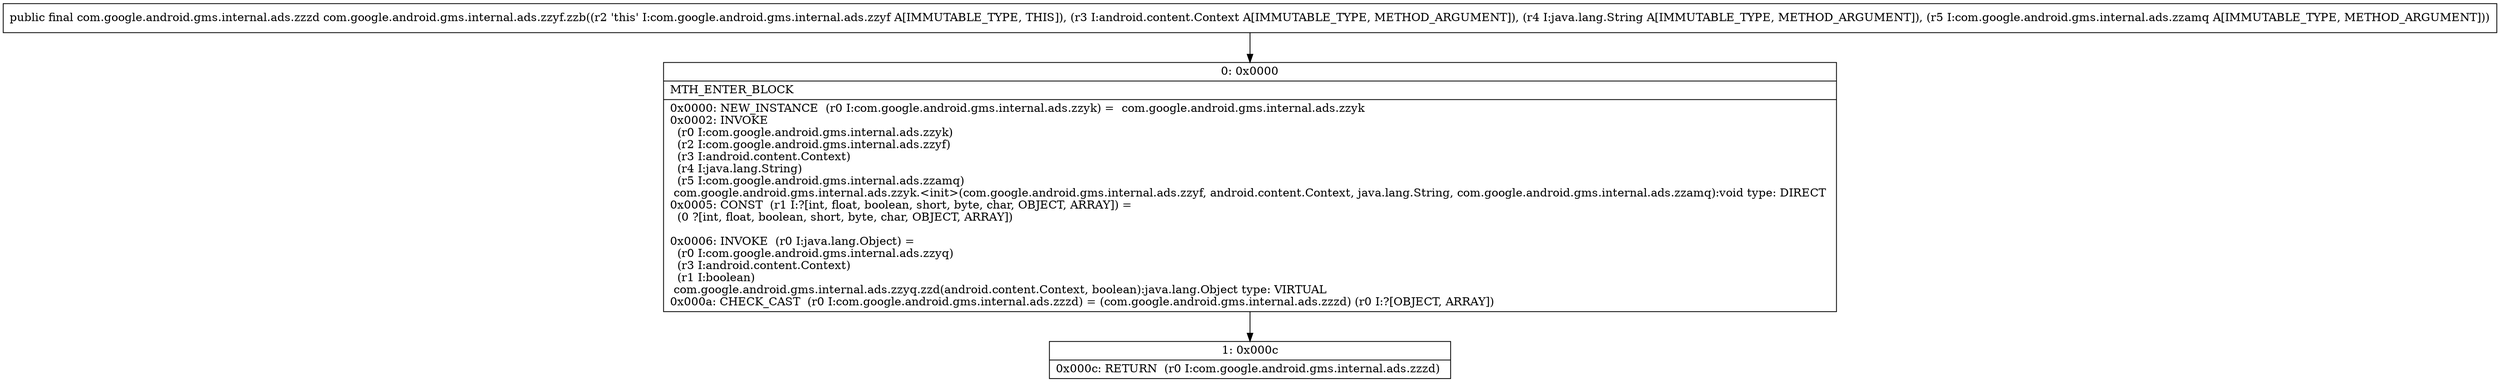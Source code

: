 digraph "CFG forcom.google.android.gms.internal.ads.zzyf.zzb(Landroid\/content\/Context;Ljava\/lang\/String;Lcom\/google\/android\/gms\/internal\/ads\/zzamq;)Lcom\/google\/android\/gms\/internal\/ads\/zzzd;" {
Node_0 [shape=record,label="{0\:\ 0x0000|MTH_ENTER_BLOCK\l|0x0000: NEW_INSTANCE  (r0 I:com.google.android.gms.internal.ads.zzyk) =  com.google.android.gms.internal.ads.zzyk \l0x0002: INVOKE  \l  (r0 I:com.google.android.gms.internal.ads.zzyk)\l  (r2 I:com.google.android.gms.internal.ads.zzyf)\l  (r3 I:android.content.Context)\l  (r4 I:java.lang.String)\l  (r5 I:com.google.android.gms.internal.ads.zzamq)\l com.google.android.gms.internal.ads.zzyk.\<init\>(com.google.android.gms.internal.ads.zzyf, android.content.Context, java.lang.String, com.google.android.gms.internal.ads.zzamq):void type: DIRECT \l0x0005: CONST  (r1 I:?[int, float, boolean, short, byte, char, OBJECT, ARRAY]) = \l  (0 ?[int, float, boolean, short, byte, char, OBJECT, ARRAY])\l \l0x0006: INVOKE  (r0 I:java.lang.Object) = \l  (r0 I:com.google.android.gms.internal.ads.zzyq)\l  (r3 I:android.content.Context)\l  (r1 I:boolean)\l com.google.android.gms.internal.ads.zzyq.zzd(android.content.Context, boolean):java.lang.Object type: VIRTUAL \l0x000a: CHECK_CAST  (r0 I:com.google.android.gms.internal.ads.zzzd) = (com.google.android.gms.internal.ads.zzzd) (r0 I:?[OBJECT, ARRAY]) \l}"];
Node_1 [shape=record,label="{1\:\ 0x000c|0x000c: RETURN  (r0 I:com.google.android.gms.internal.ads.zzzd) \l}"];
MethodNode[shape=record,label="{public final com.google.android.gms.internal.ads.zzzd com.google.android.gms.internal.ads.zzyf.zzb((r2 'this' I:com.google.android.gms.internal.ads.zzyf A[IMMUTABLE_TYPE, THIS]), (r3 I:android.content.Context A[IMMUTABLE_TYPE, METHOD_ARGUMENT]), (r4 I:java.lang.String A[IMMUTABLE_TYPE, METHOD_ARGUMENT]), (r5 I:com.google.android.gms.internal.ads.zzamq A[IMMUTABLE_TYPE, METHOD_ARGUMENT])) }"];
MethodNode -> Node_0;
Node_0 -> Node_1;
}

